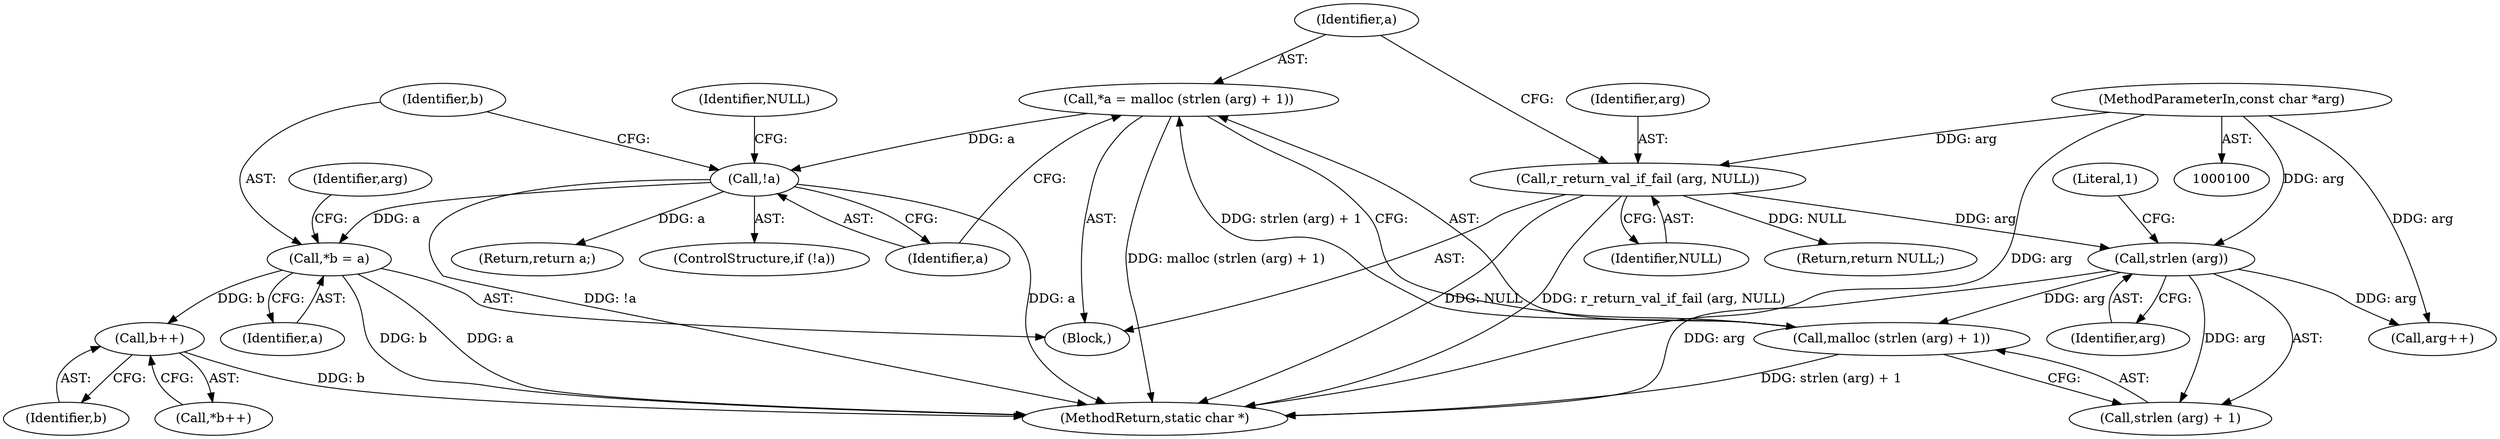 digraph "1_radare2_5411543a310a470b1257fb93273cdd6e8dfcb3af_0@del" {
"1000141" [label="(Call,b++)"];
"1000121" [label="(Call,*b = a)"];
"1000115" [label="(Call,!a)"];
"1000107" [label="(Call,*a = malloc (strlen (arg) + 1))"];
"1000109" [label="(Call,malloc (strlen (arg) + 1))"];
"1000111" [label="(Call,strlen (arg))"];
"1000103" [label="(Call,r_return_val_if_fail (arg, NULL))"];
"1000101" [label="(MethodParameterIn,const char *arg)"];
"1000107" [label="(Call,*a = malloc (strlen (arg) + 1))"];
"1000122" [label="(Identifier,b)"];
"1000102" [label="(Block,)"];
"1000121" [label="(Call,*b = a)"];
"1000111" [label="(Call,strlen (arg))"];
"1000109" [label="(Call,malloc (strlen (arg) + 1))"];
"1000112" [label="(Identifier,arg)"];
"1000146" [label="(Call,arg++)"];
"1000104" [label="(Identifier,arg)"];
"1000152" [label="(Return,return a;)"];
"1000141" [label="(Call,b++)"];
"1000119" [label="(Identifier,NULL)"];
"1000113" [label="(Literal,1)"];
"1000110" [label="(Call,strlen (arg) + 1)"];
"1000114" [label="(ControlStructure,if (!a))"];
"1000142" [label="(Identifier,b)"];
"1000123" [label="(Identifier,a)"];
"1000101" [label="(MethodParameterIn,const char *arg)"];
"1000118" [label="(Return,return NULL;)"];
"1000140" [label="(Call,*b++)"];
"1000126" [label="(Identifier,arg)"];
"1000108" [label="(Identifier,a)"];
"1000154" [label="(MethodReturn,static char *)"];
"1000105" [label="(Identifier,NULL)"];
"1000115" [label="(Call,!a)"];
"1000103" [label="(Call,r_return_val_if_fail (arg, NULL))"];
"1000116" [label="(Identifier,a)"];
"1000141" -> "1000140"  [label="AST: "];
"1000141" -> "1000142"  [label="CFG: "];
"1000142" -> "1000141"  [label="AST: "];
"1000140" -> "1000141"  [label="CFG: "];
"1000141" -> "1000154"  [label="DDG: b"];
"1000121" -> "1000141"  [label="DDG: b"];
"1000121" -> "1000102"  [label="AST: "];
"1000121" -> "1000123"  [label="CFG: "];
"1000122" -> "1000121"  [label="AST: "];
"1000123" -> "1000121"  [label="AST: "];
"1000126" -> "1000121"  [label="CFG: "];
"1000121" -> "1000154"  [label="DDG: a"];
"1000121" -> "1000154"  [label="DDG: b"];
"1000115" -> "1000121"  [label="DDG: a"];
"1000115" -> "1000114"  [label="AST: "];
"1000115" -> "1000116"  [label="CFG: "];
"1000116" -> "1000115"  [label="AST: "];
"1000119" -> "1000115"  [label="CFG: "];
"1000122" -> "1000115"  [label="CFG: "];
"1000115" -> "1000154"  [label="DDG: !a"];
"1000115" -> "1000154"  [label="DDG: a"];
"1000107" -> "1000115"  [label="DDG: a"];
"1000115" -> "1000152"  [label="DDG: a"];
"1000107" -> "1000102"  [label="AST: "];
"1000107" -> "1000109"  [label="CFG: "];
"1000108" -> "1000107"  [label="AST: "];
"1000109" -> "1000107"  [label="AST: "];
"1000116" -> "1000107"  [label="CFG: "];
"1000107" -> "1000154"  [label="DDG: malloc (strlen (arg) + 1)"];
"1000109" -> "1000107"  [label="DDG: strlen (arg) + 1"];
"1000109" -> "1000110"  [label="CFG: "];
"1000110" -> "1000109"  [label="AST: "];
"1000109" -> "1000154"  [label="DDG: strlen (arg) + 1"];
"1000111" -> "1000109"  [label="DDG: arg"];
"1000111" -> "1000110"  [label="AST: "];
"1000111" -> "1000112"  [label="CFG: "];
"1000112" -> "1000111"  [label="AST: "];
"1000113" -> "1000111"  [label="CFG: "];
"1000111" -> "1000154"  [label="DDG: arg"];
"1000111" -> "1000110"  [label="DDG: arg"];
"1000103" -> "1000111"  [label="DDG: arg"];
"1000101" -> "1000111"  [label="DDG: arg"];
"1000111" -> "1000146"  [label="DDG: arg"];
"1000103" -> "1000102"  [label="AST: "];
"1000103" -> "1000105"  [label="CFG: "];
"1000104" -> "1000103"  [label="AST: "];
"1000105" -> "1000103"  [label="AST: "];
"1000108" -> "1000103"  [label="CFG: "];
"1000103" -> "1000154"  [label="DDG: NULL"];
"1000103" -> "1000154"  [label="DDG: r_return_val_if_fail (arg, NULL)"];
"1000101" -> "1000103"  [label="DDG: arg"];
"1000103" -> "1000118"  [label="DDG: NULL"];
"1000101" -> "1000100"  [label="AST: "];
"1000101" -> "1000154"  [label="DDG: arg"];
"1000101" -> "1000146"  [label="DDG: arg"];
}
